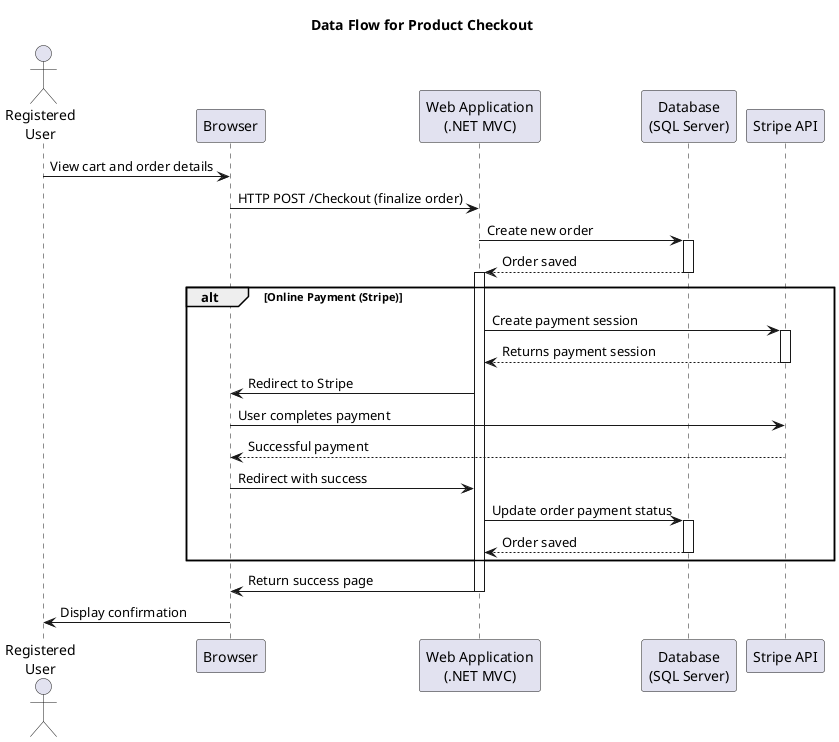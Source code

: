 @startuml SequenceCheckout
title Data Flow for Product Checkout

actor "Registered\nUser" as User
participant "Browser" as Browser
participant "Web Application\n(.NET MVC)" as WebApp
participant "Database\n(SQL Server)" as DB
participant "Stripe API" as Stripe

User -> Browser : View cart and order details
Browser -> WebApp : HTTP POST /Checkout (finalize order)
WebApp -> DB : Create new order
    activate DB
    DB --> WebApp : Order saved
    deactivate DB
activate WebApp

alt Online Payment (Stripe)
    WebApp -> Stripe : Create payment session
    activate Stripe
    Stripe --> WebApp : Returns payment session
    deactivate Stripe
    WebApp -> Browser : Redirect to Stripe
    Browser -> Stripe : User completes payment
    Stripe --> Browser : Successful payment
    Browser -> WebApp : Redirect with success
    WebApp -> DB : Update order payment status
    activate DB
    DB --> WebApp : Order saved
    deactivate DB
end

WebApp -> Browser : Return success page
deactivate WebApp
Browser -> User : Display confirmation
@enduml